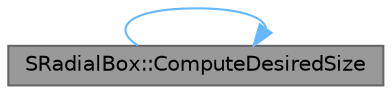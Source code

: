 digraph "SRadialBox::ComputeDesiredSize"
{
 // INTERACTIVE_SVG=YES
 // LATEX_PDF_SIZE
  bgcolor="transparent";
  edge [fontname=Helvetica,fontsize=10,labelfontname=Helvetica,labelfontsize=10];
  node [fontname=Helvetica,fontsize=10,shape=box,height=0.2,width=0.4];
  rankdir="LR";
  Node1 [id="Node000001",label="SRadialBox::ComputeDesiredSize",height=0.2,width=0.4,color="gray40", fillcolor="grey60", style="filled", fontcolor="black",tooltip="A Panel's desired size in the space required to arrange of its children on the screen while respectin..."];
  Node1 -> Node1 [id="edge1_Node000001_Node000001",color="steelblue1",style="solid",tooltip=" "];
}
